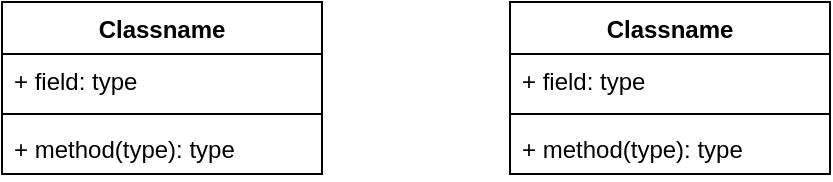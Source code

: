 <mxfile version="14.2.9" type="github">
  <diagram id="B1zeaxV3aFicE9lCgwFS" name="Page-1">
    <mxGraphModel dx="1006" dy="756" grid="1" gridSize="10" guides="1" tooltips="1" connect="1" arrows="1" fold="1" page="1" pageScale="1" pageWidth="827" pageHeight="1169" math="0" shadow="0">
      <root>
        <mxCell id="0" />
        <mxCell id="1" parent="0" />
        <mxCell id="rdYkXVHTrSZSIX1xBPBB-1" value="Classname" style="swimlane;fontStyle=1;align=center;verticalAlign=top;childLayout=stackLayout;horizontal=1;startSize=26;horizontalStack=0;resizeParent=1;resizeParentMax=0;resizeLast=0;collapsible=1;marginBottom=0;" parent="1" vertex="1">
          <mxGeometry x="334" y="380" width="160" height="86" as="geometry" />
        </mxCell>
        <mxCell id="rdYkXVHTrSZSIX1xBPBB-2" value="+ field: type" style="text;strokeColor=none;fillColor=none;align=left;verticalAlign=top;spacingLeft=4;spacingRight=4;overflow=hidden;rotatable=0;points=[[0,0.5],[1,0.5]];portConstraint=eastwest;" parent="rdYkXVHTrSZSIX1xBPBB-1" vertex="1">
          <mxGeometry y="26" width="160" height="26" as="geometry" />
        </mxCell>
        <mxCell id="rdYkXVHTrSZSIX1xBPBB-3" value="" style="line;strokeWidth=1;fillColor=none;align=left;verticalAlign=middle;spacingTop=-1;spacingLeft=3;spacingRight=3;rotatable=0;labelPosition=right;points=[];portConstraint=eastwest;" parent="rdYkXVHTrSZSIX1xBPBB-1" vertex="1">
          <mxGeometry y="52" width="160" height="8" as="geometry" />
        </mxCell>
        <mxCell id="rdYkXVHTrSZSIX1xBPBB-4" value="+ method(type): type" style="text;strokeColor=none;fillColor=none;align=left;verticalAlign=top;spacingLeft=4;spacingRight=4;overflow=hidden;rotatable=0;points=[[0,0.5],[1,0.5]];portConstraint=eastwest;" parent="rdYkXVHTrSZSIX1xBPBB-1" vertex="1">
          <mxGeometry y="60" width="160" height="26" as="geometry" />
        </mxCell>
        <mxCell id="Eau_NSixUF5tleS0ZYHQ-1" value="Classname" style="swimlane;fontStyle=1;align=center;verticalAlign=top;childLayout=stackLayout;horizontal=1;startSize=26;horizontalStack=0;resizeParent=1;resizeParentMax=0;resizeLast=0;collapsible=1;marginBottom=0;" vertex="1" parent="1">
          <mxGeometry x="80" y="380" width="160" height="86" as="geometry" />
        </mxCell>
        <mxCell id="Eau_NSixUF5tleS0ZYHQ-2" value="+ field: type" style="text;strokeColor=none;fillColor=none;align=left;verticalAlign=top;spacingLeft=4;spacingRight=4;overflow=hidden;rotatable=0;points=[[0,0.5],[1,0.5]];portConstraint=eastwest;" vertex="1" parent="Eau_NSixUF5tleS0ZYHQ-1">
          <mxGeometry y="26" width="160" height="26" as="geometry" />
        </mxCell>
        <mxCell id="Eau_NSixUF5tleS0ZYHQ-3" value="" style="line;strokeWidth=1;fillColor=none;align=left;verticalAlign=middle;spacingTop=-1;spacingLeft=3;spacingRight=3;rotatable=0;labelPosition=right;points=[];portConstraint=eastwest;" vertex="1" parent="Eau_NSixUF5tleS0ZYHQ-1">
          <mxGeometry y="52" width="160" height="8" as="geometry" />
        </mxCell>
        <mxCell id="Eau_NSixUF5tleS0ZYHQ-4" value="+ method(type): type" style="text;strokeColor=none;fillColor=none;align=left;verticalAlign=top;spacingLeft=4;spacingRight=4;overflow=hidden;rotatable=0;points=[[0,0.5],[1,0.5]];portConstraint=eastwest;" vertex="1" parent="Eau_NSixUF5tleS0ZYHQ-1">
          <mxGeometry y="60" width="160" height="26" as="geometry" />
        </mxCell>
      </root>
    </mxGraphModel>
  </diagram>
</mxfile>
